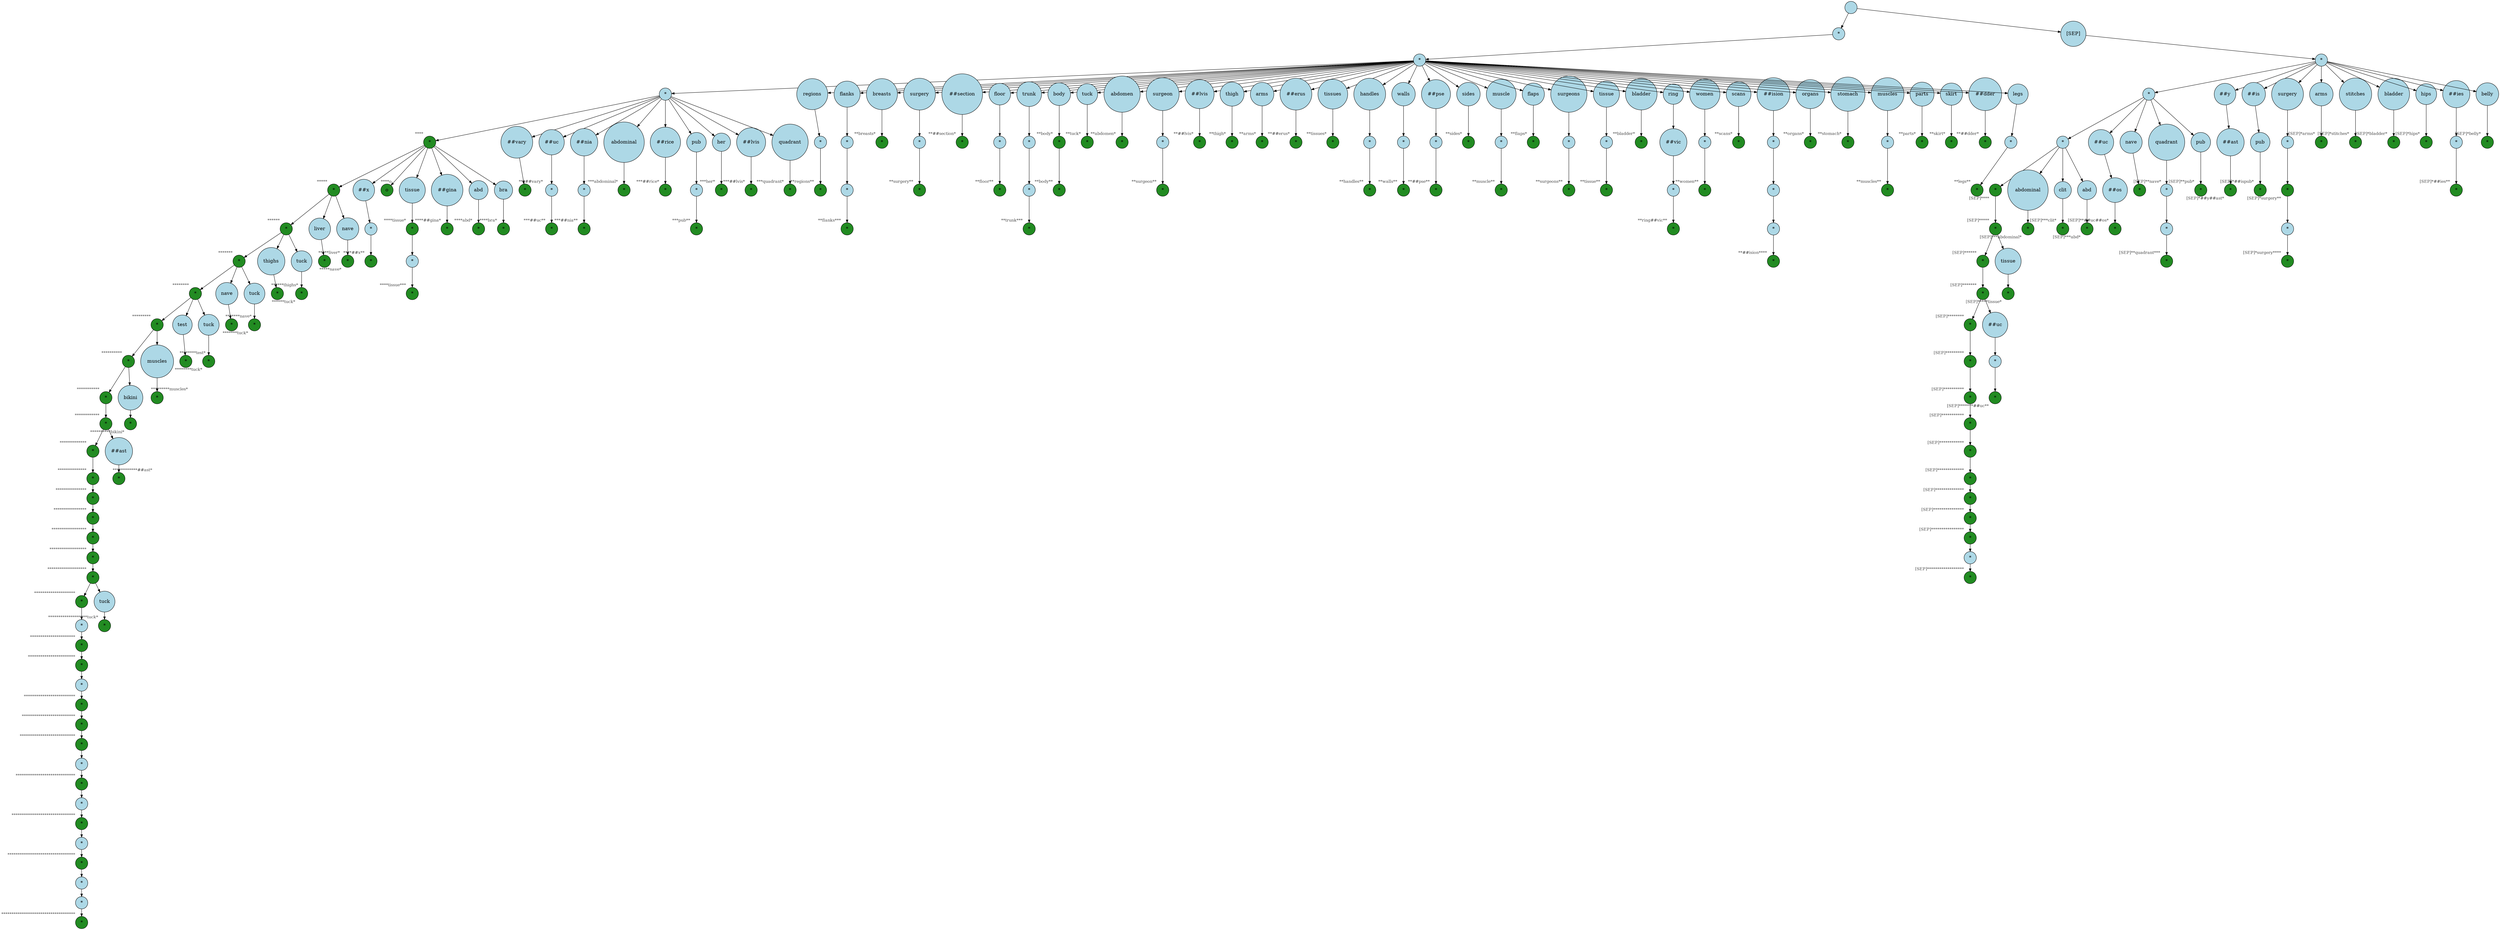 digraph {
graph [
  nodesep=0.25,
  ranksep=0.3,
  splines=line
];
node [
  style=filled,
  fillcolor=lightblue,
  shape=circle
];
edge [
  arrowsize=0.8,
  color=black
];

94421564669136 [
  label=""
];
94421564708488 [
  label="*"
];
140186122334592 [
  label="*"
];
140186122334112 [
  label="*"
];
140186122334496 [
  label="*"
  xlabel=<<FONT COLOR="grey25" POINT-SIZE="12">****</FONT>>
  fillcolor="forestgreen"
  color="black"
];
140186122335552 [
  label="*"
  xlabel=<<FONT COLOR="grey25" POINT-SIZE="12">*****</FONT>>
  fillcolor="forestgreen"
  color="black"
];
140186122332816 [
  label="*"
  xlabel=<<FONT COLOR="grey25" POINT-SIZE="12">******</FONT>>
  fillcolor="forestgreen"
  color="black"
];
140186122333008 [
  label="*"
  xlabel=<<FONT COLOR="grey25" POINT-SIZE="12">*******</FONT>>
  fillcolor="forestgreen"
  color="black"
];
140190421476208 [
  label="*"
  xlabel=<<FONT COLOR="grey25" POINT-SIZE="12">********</FONT>>
  fillcolor="forestgreen"
  color="black"
];
140190421477744 [
  label="*"
  xlabel=<<FONT COLOR="grey25" POINT-SIZE="12">*********</FONT>>
  fillcolor="forestgreen"
  color="black"
];
140190421481328 [
  label="*"
  xlabel=<<FONT COLOR="grey25" POINT-SIZE="12">**********</FONT>>
  fillcolor="forestgreen"
  color="black"
];
140190421480048 [
  label="*"
  xlabel=<<FONT COLOR="grey25" POINT-SIZE="12">***********</FONT>>
  fillcolor="forestgreen"
  color="black"
];
140190421475312 [
  label="*"
  xlabel=<<FONT COLOR="grey25" POINT-SIZE="12">************</FONT>>
  fillcolor="forestgreen"
  color="black"
];
140190421479600 [
  label="*"
  xlabel=<<FONT COLOR="grey25" POINT-SIZE="12">*************</FONT>>
  fillcolor="forestgreen"
  color="black"
];
140190421481136 [
  label="*"
  xlabel=<<FONT COLOR="grey25" POINT-SIZE="12">**************</FONT>>
  fillcolor="forestgreen"
  color="black"
];
140190421471984 [
  label="*"
  xlabel=<<FONT COLOR="grey25" POINT-SIZE="12">***************</FONT>>
  fillcolor="forestgreen"
  color="black"
];
140190421471280 [
  label="*"
  xlabel=<<FONT COLOR="grey25" POINT-SIZE="12">****************</FONT>>
  fillcolor="forestgreen"
  color="black"
];
140190421474992 [
  label="*"
  xlabel=<<FONT COLOR="grey25" POINT-SIZE="12">*****************</FONT>>
  fillcolor="forestgreen"
  color="black"
];
140190421471792 [
  label="*"
  xlabel=<<FONT COLOR="grey25" POINT-SIZE="12">******************</FONT>>
  fillcolor="forestgreen"
  color="black"
];
140190421467440 [
  label="*"
  xlabel=<<FONT COLOR="grey25" POINT-SIZE="12">*******************</FONT>>
  fillcolor="forestgreen"
  color="black"
];
140190421481904 [
  label="*"
  xlabel=<<FONT COLOR="grey25" POINT-SIZE="12">********************</FONT>>
  fillcolor="forestgreen"
  color="black"
];
140190421478768 [
  label="*"
];
140190421477616 [
  label="*"
  xlabel=<<FONT COLOR="grey25" POINT-SIZE="12">**********************</FONT>>
  fillcolor="forestgreen"
  color="black"
];
140190421472048 [
  label="*"
  xlabel=<<FONT COLOR="grey25" POINT-SIZE="12">***********************</FONT>>
  fillcolor="forestgreen"
  color="black"
];
140182260050688 [
  label="*"
];
140182260052928 [
  label="*"
  xlabel=<<FONT COLOR="grey25" POINT-SIZE="12">*************************</FONT>>
  fillcolor="forestgreen"
  color="black"
];
140182260045488 [
  label="*"
  xlabel=<<FONT COLOR="grey25" POINT-SIZE="12">**************************</FONT>>
  fillcolor="forestgreen"
  color="black"
];
140182260046208 [
  label="*"
  xlabel=<<FONT COLOR="grey25" POINT-SIZE="12">***************************</FONT>>
  fillcolor="forestgreen"
  color="black"
];
140182260041248 [
  label="*"
];
140182260052848 [
  label="*"
  xlabel=<<FONT COLOR="grey25" POINT-SIZE="12">*****************************</FONT>>
  fillcolor="forestgreen"
  color="black"
];
140182260051728 [
  label="*"
];
140182260049248 [
  label="*"
  xlabel=<<FONT COLOR="grey25" POINT-SIZE="12">*******************************</FONT>>
  fillcolor="forestgreen"
  color="black"
];
140182260045008 [
  label="*"
];
140182260043088 [
  label="*"
  xlabel=<<FONT COLOR="grey25" POINT-SIZE="12">*********************************</FONT>>
  fillcolor="forestgreen"
  color="black"
];
140182260051088 [
  label="*"
];
140182260048768 [
  label="*"
];
140182260052368 [
  label="*"
  xlabel=<<FONT COLOR="grey25" POINT-SIZE="12">************************************</FONT>>
  fillcolor="forestgreen"
  color="black"
];
140190421467312 [
  label="tuck"
];
140182260051648 [
  label="*"
  xlabel=<<FONT COLOR="grey25" POINT-SIZE="12">*******************tuck*</FONT>>
  fillcolor="forestgreen"
  color="black"
];
140190421472688 [
  label="##ast"
];
140190421471600 [
  label="*"
  xlabel=<<FONT COLOR="grey25" POINT-SIZE="12">************##ast*</FONT>>
  fillcolor="forestgreen"
  color="black"
];
140190421473968 [
  label="bikini"
];
140190421479088 [
  label="*"
  xlabel=<<FONT COLOR="grey25" POINT-SIZE="12">**********bikini*</FONT>>
  fillcolor="forestgreen"
  color="black"
];
140190421471472 [
  label="muscles"
];
140190421469616 [
  label="*"
  xlabel=<<FONT COLOR="grey25" POINT-SIZE="12">*********muscles*</FONT>>
  fillcolor="forestgreen"
  color="black"
];
140190421476144 [
  label="test"
];
140190421468592 [
  label="*"
  xlabel=<<FONT COLOR="grey25" POINT-SIZE="12">********test*</FONT>>
  fillcolor="forestgreen"
  color="black"
];
140190421480240 [
  label="tuck"
];
140190421476080 [
  label="*"
  xlabel=<<FONT COLOR="grey25" POINT-SIZE="12">********tuck*</FONT>>
  fillcolor="forestgreen"
  color="black"
];
140190421480432 [
  label="nave"
];
140190421473136 [
  label="*"
  xlabel=<<FONT COLOR="grey25" POINT-SIZE="12">*******nave*</FONT>>
  fillcolor="forestgreen"
  color="black"
];
140195117976496 [
  label="tuck"
];
140190428666096 [
  label="*"
  xlabel=<<FONT COLOR="grey25" POINT-SIZE="12">*******tuck*</FONT>>
  fillcolor="forestgreen"
  color="black"
];
140190428666672 [
  label="thighs"
];
140190428674160 [
  label="*"
  xlabel=<<FONT COLOR="grey25" POINT-SIZE="12">******thighs*</FONT>>
  fillcolor="forestgreen"
  color="black"
];
140190428661296 [
  label="tuck"
];
140190428672368 [
  label="*"
  xlabel=<<FONT COLOR="grey25" POINT-SIZE="12">******tuck*</FONT>>
  fillcolor="forestgreen"
  color="black"
];
140190428671856 [
  label="liver"
];
140190428671344 [
  label="*"
  xlabel=<<FONT COLOR="grey25" POINT-SIZE="12">*****liver*</FONT>>
  fillcolor="forestgreen"
  color="black"
];
140190428672688 [
  label="nave"
];
140190428663408 [
  label="*"
  xlabel=<<FONT COLOR="grey25" POINT-SIZE="12">*****nave*</FONT>>
  fillcolor="forestgreen"
  color="black"
];
140186122332768 [
  label="##x"
];
140190428659888 [
  label="*"
];
140190428663856 [
  label="*"
  xlabel=<<FONT COLOR="grey25" POINT-SIZE="12">****##x**</FONT>>
  fillcolor="forestgreen"
  color="black"
];
140182259920848 [
  label="o"
  xlabel=<<FONT COLOR="grey25" POINT-SIZE="12">****o</FONT>>
  fillcolor="forestgreen"
  color="black"
];
140190428665136 [
  label="tissue"
];
140190428662064 [
  label="*"
  xlabel=<<FONT COLOR="grey25" POINT-SIZE="12">****tissue*</FONT>>
  fillcolor="forestgreen"
  color="black"
];
140190428675312 [
  label="*"
];
140190428669040 [
  label="*"
  xlabel=<<FONT COLOR="grey25" POINT-SIZE="12">****tissue***</FONT>>
  fillcolor="forestgreen"
  color="black"
];
140190428663472 [
  label="##gina"
];
140190428661360 [
  label="*"
  xlabel=<<FONT COLOR="grey25" POINT-SIZE="12">****##gina*</FONT>>
  fillcolor="forestgreen"
  color="black"
];
140182259922480 [
  label="abd"
];
140190428668464 [
  label="*"
  xlabel=<<FONT COLOR="grey25" POINT-SIZE="12">****abd*</FONT>>
  fillcolor="forestgreen"
  color="black"
];
140182259924160 [
  label="bra"
];
140190428671792 [
  label="*"
  xlabel=<<FONT COLOR="grey25" POINT-SIZE="12">****bra*</FONT>>
  fillcolor="forestgreen"
  color="black"
];
140190428661808 [
  label="##vary"
];
140190428675888 [
  label="*"
  xlabel=<<FONT COLOR="grey25" POINT-SIZE="12">***##vary*</FONT>>
  fillcolor="forestgreen"
  color="black"
];
140182259923536 [
  label="##uc"
];
140190428673264 [
  label="*"
];
140190428661552 [
  label="*"
  xlabel=<<FONT COLOR="grey25" POINT-SIZE="12">***##uc**</FONT>>
  fillcolor="forestgreen"
  color="black"
];
140190428660272 [
  label="##nia"
];
140190428671728 [
  label="*"
];
140190428665200 [
  label="*"
  xlabel=<<FONT COLOR="grey25" POINT-SIZE="12">***##nia**</FONT>>
  fillcolor="forestgreen"
  color="black"
];
140190428659824 [
  label="abdominal"
];
140190428667312 [
  label="*"
  xlabel=<<FONT COLOR="grey25" POINT-SIZE="12">***abdominal*</FONT>>
  fillcolor="forestgreen"
  color="black"
];
140190428660592 [
  label="##rice"
];
140190428669872 [
  label="*"
  xlabel=<<FONT COLOR="grey25" POINT-SIZE="12">***##rice*</FONT>>
  fillcolor="forestgreen"
  color="black"
];
140182259919792 [
  label="pub"
];
140182259919984 [
  label="*"
];
140190428671536 [
  label="*"
  xlabel=<<FONT COLOR="grey25" POINT-SIZE="12">***pub**</FONT>>
  fillcolor="forestgreen"
  color="black"
];
140182259919936 [
  label="her"
];
140182259919216 [
  label="*"
  xlabel=<<FONT COLOR="grey25" POINT-SIZE="12">***her*</FONT>>
  fillcolor="forestgreen"
  color="black"
];
140190428665520 [
  label="##lvis"
];
140190428668336 [
  label="*"
  xlabel=<<FONT COLOR="grey25" POINT-SIZE="12">***##lvis*</FONT>>
  fillcolor="forestgreen"
  color="black"
];
140190428674416 [
  label="quadrant"
];
140190428675248 [
  label="*"
  xlabel=<<FONT COLOR="grey25" POINT-SIZE="12">***quadrant*</FONT>>
  fillcolor="forestgreen"
  color="black"
];
140190428669168 [
  label="regions"
];
140190428672624 [
  label="*"
];
140190428670640 [
  label="*"
  xlabel=<<FONT COLOR="grey25" POINT-SIZE="12">**regions**</FONT>>
  fillcolor="forestgreen"
  color="black"
];
140190428674928 [
  label="flanks"
];
140190428675568 [
  label="*"
];
140190428663280 [
  label="*"
];
140190428675376 [
  label="*"
  xlabel=<<FONT COLOR="grey25" POINT-SIZE="12">**flanks***</FONT>>
  fillcolor="forestgreen"
  color="black"
];
140190428669488 [
  label="breasts"
];
140190428673968 [
  label="*"
  xlabel=<<FONT COLOR="grey25" POINT-SIZE="12">**breasts*</FONT>>
  fillcolor="forestgreen"
  color="black"
];
140190428673840 [
  label="surgery"
];
140190428674480 [
  label="*"
];
140190428666416 [
  label="*"
  xlabel=<<FONT COLOR="grey25" POINT-SIZE="12">**surgery**</FONT>>
  fillcolor="forestgreen"
  color="black"
];
140190428669552 [
  label="##section"
];
140190428665584 [
  label="*"
  xlabel=<<FONT COLOR="grey25" POINT-SIZE="12">**##section*</FONT>>
  fillcolor="forestgreen"
  color="black"
];
140182259912496 [
  label="floor"
];
140190428665456 [
  label="*"
];
140190428666160 [
  label="*"
  xlabel=<<FONT COLOR="grey25" POINT-SIZE="12">**floor**</FONT>>
  fillcolor="forestgreen"
  color="black"
];
140182259912640 [
  label="trunk"
];
140190428671216 [
  label="*"
];
140190428673584 [
  label="*"
];
140190428662192 [
  label="*"
  xlabel=<<FONT COLOR="grey25" POINT-SIZE="12">**trunk***</FONT>>
  fillcolor="forestgreen"
  color="black"
];
140182259912112 [
  label="body"
];
140182259911248 [
  label="*"
  xlabel=<<FONT COLOR="grey25" POINT-SIZE="12">**body*</FONT>>
  fillcolor="forestgreen"
  color="black"
];
140182260319920 [
  label="*"
  xlabel=<<FONT COLOR="grey25" POINT-SIZE="12">**body**</FONT>>
  fillcolor="forestgreen"
  color="black"
];
140182259911200 [
  label="tuck"
];
140186122814112 [
  label="*"
  xlabel=<<FONT COLOR="grey25" POINT-SIZE="12">**tuck*</FONT>>
  fillcolor="forestgreen"
  color="black"
];
140182260326256 [
  label="abdomen"
];
140182260328688 [
  label="*"
  xlabel=<<FONT COLOR="grey25" POINT-SIZE="12">**abdomen*</FONT>>
  fillcolor="forestgreen"
  color="black"
];
140182260320304 [
  label="surgeon"
];
140182260328752 [
  label="*"
];
140182260329968 [
  label="*"
  xlabel=<<FONT COLOR="grey25" POINT-SIZE="12">**surgeon**</FONT>>
  fillcolor="forestgreen"
  color="black"
];
140182260334192 [
  label="##lvis"
];
140182260332272 [
  label="*"
  xlabel=<<FONT COLOR="grey25" POINT-SIZE="12">**##lvis*</FONT>>
  fillcolor="forestgreen"
  color="black"
];
140186122817472 [
  label="thigh"
];
140182260329712 [
  label="*"
  xlabel=<<FONT COLOR="grey25" POINT-SIZE="12">**thigh*</FONT>>
  fillcolor="forestgreen"
  color="black"
];
140186122815888 [
  label="arms"
];
140186122816800 [
  label="*"
  xlabel=<<FONT COLOR="grey25" POINT-SIZE="12">**arms*</FONT>>
  fillcolor="forestgreen"
  color="black"
];
140182260318896 [
  label="##erus"
];
140182260329136 [
  label="*"
  xlabel=<<FONT COLOR="grey25" POINT-SIZE="12">**##erus*</FONT>>
  fillcolor="forestgreen"
  color="black"
];
140182260319472 [
  label="tissues"
];
140182260333616 [
  label="*"
  xlabel=<<FONT COLOR="grey25" POINT-SIZE="12">**tissues*</FONT>>
  fillcolor="forestgreen"
  color="black"
];
140182260321648 [
  label="handles"
];
140182260319152 [
  label="*"
];
140182260321200 [
  label="*"
  xlabel=<<FONT COLOR="grey25" POINT-SIZE="12">**handles**</FONT>>
  fillcolor="forestgreen"
  color="black"
];
140186122822848 [
  label="walls"
];
140182260320432 [
  label="*"
];
140182260326832 [
  label="*"
  xlabel=<<FONT COLOR="grey25" POINT-SIZE="12">**walls**</FONT>>
  fillcolor="forestgreen"
  color="black"
];
140186122822992 [
  label="##pse"
];
140182260334000 [
  label="*"
];
140182260327408 [
  label="*"
  xlabel=<<FONT COLOR="grey25" POINT-SIZE="12">**##pse**</FONT>>
  fillcolor="forestgreen"
  color="black"
];
140186122823664 [
  label="sides"
];
140182260322032 [
  label="*"
  xlabel=<<FONT COLOR="grey25" POINT-SIZE="12">**sides*</FONT>>
  fillcolor="forestgreen"
  color="black"
];
140182260334128 [
  label="muscle"
];
140182260330160 [
  label="*"
];
140182260330672 [
  label="*"
  xlabel=<<FONT COLOR="grey25" POINT-SIZE="12">**muscle**</FONT>>
  fillcolor="forestgreen"
  color="black"
];
140186122825920 [
  label="flaps"
];
140182260324976 [
  label="*"
  xlabel=<<FONT COLOR="grey25" POINT-SIZE="12">**flaps*</FONT>>
  fillcolor="forestgreen"
  color="black"
];
140182260319792 [
  label="surgeons"
];
140182260327792 [
  label="*"
];
140182260326768 [
  label="*"
  xlabel=<<FONT COLOR="grey25" POINT-SIZE="12">**surgeons**</FONT>>
  fillcolor="forestgreen"
  color="black"
];
140182260322992 [
  label="tissue"
];
140182260319280 [
  label="*"
];
140182260322928 [
  label="*"
  xlabel=<<FONT COLOR="grey25" POINT-SIZE="12">**tissue**</FONT>>
  fillcolor="forestgreen"
  color="black"
];
140182260328880 [
  label="bladder"
];
140182260323696 [
  label="*"
  xlabel=<<FONT COLOR="grey25" POINT-SIZE="12">**bladder*</FONT>>
  fillcolor="forestgreen"
  color="black"
];
140186122821840 [
  label="ring"
];
140182260328560 [
  label="##vic"
];
140182260329328 [
  label="*"
];
140182260318832 [
  label="*"
  xlabel=<<FONT COLOR="grey25" POINT-SIZE="12">**ring##vic**</FONT>>
  fillcolor="forestgreen"
  color="black"
];
140186122821936 [
  label="women"
];
140182260323376 [
  label="*"
];
140182260320048 [
  label="*"
  xlabel=<<FONT COLOR="grey25" POINT-SIZE="12">**women**</FONT>>
  fillcolor="forestgreen"
  color="black"
];
140186122819584 [
  label="scans"
];
140182260320688 [
  label="*"
  xlabel=<<FONT COLOR="grey25" POINT-SIZE="12">**scans*</FONT>>
  fillcolor="forestgreen"
  color="black"
];
140182260327984 [
  label="##ision"
];
140182260327536 [
  label="*"
];
140182260325552 [
  label="*"
];
140182260326064 [
  label="*"
];
140182260325616 [
  label="*"
  xlabel=<<FONT COLOR="grey25" POINT-SIZE="12">**##ision****</FONT>>
  fillcolor="forestgreen"
  color="black"
];
140182260325424 [
  label="organs"
];
140182260329648 [
  label="*"
  xlabel=<<FONT COLOR="grey25" POINT-SIZE="12">**organs*</FONT>>
  fillcolor="forestgreen"
  color="black"
];
140182260322160 [
  label="stomach"
];
140182260331888 [
  label="*"
  xlabel=<<FONT COLOR="grey25" POINT-SIZE="12">**stomach*</FONT>>
  fillcolor="forestgreen"
  color="black"
];
140182260333424 [
  label="muscles"
];
140182260318512 [
  label="*"
];
140182260326640 [
  label="*"
  xlabel=<<FONT COLOR="grey25" POINT-SIZE="12">**muscles**</FONT>>
  fillcolor="forestgreen"
  color="black"
];
140186122828896 [
  label="parts"
];
140182260326896 [
  label="*"
  xlabel=<<FONT COLOR="grey25" POINT-SIZE="12">**parts*</FONT>>
  fillcolor="forestgreen"
  color="black"
];
140186122828512 [
  label="skirt"
];
140182260331504 [
  label="*"
  xlabel=<<FONT COLOR="grey25" POINT-SIZE="12">**skirt*</FONT>>
  fillcolor="forestgreen"
  color="black"
];
140182260321264 [
  label="##dder"
];
140182260324016 [
  label="*"
  xlabel=<<FONT COLOR="grey25" POINT-SIZE="12">**##dder*</FONT>>
  fillcolor="forestgreen"
  color="black"
];
140186122827696 [
  label="legs"
];
140186122823472 [
  label="*"
];
140182260327664 [
  label="*"
  xlabel=<<FONT COLOR="grey25" POINT-SIZE="12">**legs**</FONT>>
  fillcolor="forestgreen"
  color="black"
];
140190428693488 [
  label="[SEP]"
];
140186122828656 [
  label="*"
];
140186122826928 [
  label="*"
];
140182260330352 [
  label="*"
];
140182260332656 [
  label="*"
  xlabel=<<FONT COLOR="grey25" POINT-SIZE="12">[SEP]****</FONT>>
  fillcolor="forestgreen"
  color="black"
];
140182260333680 [
  label="*"
  xlabel=<<FONT COLOR="grey25" POINT-SIZE="12">[SEP]*****</FONT>>
  fillcolor="forestgreen"
  color="black"
];
140182260322864 [
  label="*"
  xlabel=<<FONT COLOR="grey25" POINT-SIZE="12">[SEP]******</FONT>>
  fillcolor="forestgreen"
  color="black"
];
140182260328944 [
  label="*"
  xlabel=<<FONT COLOR="grey25" POINT-SIZE="12">[SEP]*******</FONT>>
  fillcolor="forestgreen"
  color="black"
];
140182260325168 [
  label="*"
  xlabel=<<FONT COLOR="grey25" POINT-SIZE="12">[SEP]********</FONT>>
  fillcolor="forestgreen"
  color="black"
];
140182260318576 [
  label="*"
  xlabel=<<FONT COLOR="grey25" POINT-SIZE="12">[SEP]*********</FONT>>
  fillcolor="forestgreen"
  color="black"
];
140182260321840 [
  label="*"
  xlabel=<<FONT COLOR="grey25" POINT-SIZE="12">[SEP]**********</FONT>>
  fillcolor="forestgreen"
  color="black"
];
140182260330800 [
  label="*"
  xlabel=<<FONT COLOR="grey25" POINT-SIZE="12">[SEP]***********</FONT>>
  fillcolor="forestgreen"
  color="black"
];
140182260327856 [
  label="*"
  xlabel=<<FONT COLOR="grey25" POINT-SIZE="12">[SEP]************</FONT>>
  fillcolor="forestgreen"
  color="black"
];
140182260329776 [
  label="*"
  xlabel=<<FONT COLOR="grey25" POINT-SIZE="12">[SEP]*************</FONT>>
  fillcolor="forestgreen"
  color="black"
];
140182260321328 [
  label="*"
  xlabel=<<FONT COLOR="grey25" POINT-SIZE="12">[SEP]**************</FONT>>
  fillcolor="forestgreen"
  color="black"
];
140182260326512 [
  label="*"
  xlabel=<<FONT COLOR="grey25" POINT-SIZE="12">[SEP]***************</FONT>>
  fillcolor="forestgreen"
  color="black"
];
140182260330864 [
  label="*"
  xlabel=<<FONT COLOR="grey25" POINT-SIZE="12">[SEP]****************</FONT>>
  fillcolor="forestgreen"
  color="black"
];
140182260325104 [
  label="*"
];
140182260324848 [
  label="*"
  xlabel=<<FONT COLOR="grey25" POINT-SIZE="12">[SEP]******************</FONT>>
  fillcolor="forestgreen"
  color="black"
];
140182260333168 [
  label="##uc"
];
140194719483376 [
  label="*"
];
140194719482224 [
  label="*"
  xlabel=<<FONT COLOR="grey25" POINT-SIZE="12">[SEP]*******##uc**</FONT>>
  fillcolor="forestgreen"
  color="black"
];
140194719498096 [
  label="tissue"
];
140194719488112 [
  label="*"
  xlabel=<<FONT COLOR="grey25" POINT-SIZE="12">[SEP]*****tissue*</FONT>>
  fillcolor="forestgreen"
  color="black"
];
140194719485360 [
  label="abdominal"
];
140194719482352 [
  label="*"
  xlabel=<<FONT COLOR="grey25" POINT-SIZE="12">[SEP]***abdominal*</FONT>>
  fillcolor="forestgreen"
  color="black"
];
140194719495344 [
  label="clit"
];
140194719491888 [
  label="*"
  xlabel=<<FONT COLOR="grey25" POINT-SIZE="12">[SEP]***clit*</FONT>>
  fillcolor="forestgreen"
  color="black"
];
140194719494960 [
  label="abd"
];
140194719492144 [
  label="*"
  xlabel=<<FONT COLOR="grey25" POINT-SIZE="12">[SEP]***abd*</FONT>>
  fillcolor="forestgreen"
  color="black"
];
140194719487152 [
  label="##uc"
];
140194719487088 [
  label="##os"
];
140194719483760 [
  label="*"
  xlabel=<<FONT COLOR="grey25" POINT-SIZE="12">[SEP]**##uc##os*</FONT>>
  fillcolor="forestgreen"
  color="black"
];
140194719482992 [
  label="nave"
];
140194719484784 [
  label="*"
  xlabel=<<FONT COLOR="grey25" POINT-SIZE="12">[SEP]**nave*</FONT>>
  fillcolor="forestgreen"
  color="black"
];
140194719493360 [
  label="quadrant"
];
140194719491824 [
  label="*"
];
140194719488432 [
  label="*"
];
140194719487600 [
  label="*"
  xlabel=<<FONT COLOR="grey25" POINT-SIZE="12">[SEP]**quadrant***</FONT>>
  fillcolor="forestgreen"
  color="black"
];
140194917193712 [
  label="pub"
];
140194917202992 [
  label="*"
  xlabel=<<FONT COLOR="grey25" POINT-SIZE="12">[SEP]**pub*</FONT>>
  fillcolor="forestgreen"
  color="black"
];
140194917192944 [
  label="##y"
];
140194917192432 [
  label="##ast"
];
140194917191920 [
  label="*"
  xlabel=<<FONT COLOR="grey25" POINT-SIZE="12">[SEP]*##y##ast*</FONT>>
  fillcolor="forestgreen"
  color="black"
];
140194917192816 [
  label="##is"
];
140194917193264 [
  label="pub"
];
140194917202544 [
  label="*"
  xlabel=<<FONT COLOR="grey25" POINT-SIZE="12">[SEP]*##ispub*</FONT>>
  fillcolor="forestgreen"
  color="black"
];
140194917193392 [
  label="surgery"
];
140194917202096 [
  label="*"
];
140194917197680 [
  label="*"
  xlabel=<<FONT COLOR="grey25" POINT-SIZE="12">[SEP]*surgery**</FONT>>
  fillcolor="forestgreen"
  color="black"
];
140194917192752 [
  label="*"
];
140194917189616 [
  label="*"
  xlabel=<<FONT COLOR="grey25" POINT-SIZE="12">[SEP]*surgery****</FONT>>
  fillcolor="forestgreen"
  color="black"
];
140194917200368 [
  label="arms"
];
140194719096048 [
  label="*"
  xlabel=<<FONT COLOR="grey25" POINT-SIZE="12">[SEP]*arms*</FONT>>
  fillcolor="forestgreen"
  color="black"
];
140194719099632 [
  label="stitches"
];
140194719098672 [
  label="*"
  xlabel=<<FONT COLOR="grey25" POINT-SIZE="12">[SEP]*stitches*</FONT>>
  fillcolor="forestgreen"
  color="black"
];
140194719098992 [
  label="bladder"
];
140194719097712 [
  label="*"
  xlabel=<<FONT COLOR="grey25" POINT-SIZE="12">[SEP]*bladder*</FONT>>
  fillcolor="forestgreen"
  color="black"
];
140194719097584 [
  label="hips"
];
140194719099888 [
  label="*"
  xlabel=<<FONT COLOR="grey25" POINT-SIZE="12">[SEP]*hips*</FONT>>
  fillcolor="forestgreen"
  color="black"
];
140194719094704 [
  label="##ies"
];
140194719100144 [
  label="*"
];
140194719100656 [
  label="*"
  xlabel=<<FONT COLOR="grey25" POINT-SIZE="12">[SEP]*##ies**</FONT>>
  fillcolor="forestgreen"
  color="black"
];
140194719095344 [
  label="belly"
];
140194719095408 [
  label="*"
  xlabel=<<FONT COLOR="grey25" POINT-SIZE="12">[SEP]*belly*</FONT>>
  fillcolor="forestgreen"
  color="black"
];
140182260048768 -> 140182260052368 [

];
140182260051088 -> 140182260048768 [

];
140182260043088 -> 140182260051088 [

];
140182260045008 -> 140182260043088 [

];
140182260049248 -> 140182260045008 [

];
140182260051728 -> 140182260049248 [

];
140182260052848 -> 140182260051728 [

];
140182260041248 -> 140182260052848 [

];
140182260046208 -> 140182260041248 [

];
140182260045488 -> 140182260046208 [

];
140182260052928 -> 140182260045488 [

];
140182260050688 -> 140182260052928 [

];
140190421472048 -> 140182260050688 [

];
140190421477616 -> 140190421472048 [

];
140190421478768 -> 140190421477616 [

];
140190421481904 -> 140190421478768 [

];
140190421467440 -> 140190421481904 [

];
140190421467312 -> 140182260051648 [

];
140190421467440 -> 140190421467312 [

];
140190421471792 -> 140190421467440 [

];
140190421474992 -> 140190421471792 [

];
140190421471280 -> 140190421474992 [

];
140190421471984 -> 140190421471280 [

];
140190421481136 -> 140190421471984 [

];
140190421479600 -> 140190421481136 [

];
140190421475312 -> 140190421479600 [

];
140190421472688 -> 140190421471600 [

];
140190421475312 -> 140190421472688 [

];
140190421480048 -> 140190421475312 [

];
140190421481328 -> 140190421480048 [

];
140190421473968 -> 140190421479088 [

];
140190421481328 -> 140190421473968 [

];
140190421477744 -> 140190421481328 [

];
140190421471472 -> 140190421469616 [

];
140190421477744 -> 140190421471472 [

];
140190421476208 -> 140190421477744 [

];
140190421476144 -> 140190421468592 [

];
140190421476208 -> 140190421476144 [

];
140190421480240 -> 140190421476080 [

];
140190421476208 -> 140190421480240 [

];
140186122333008 -> 140190421476208 [

];
140190421480432 -> 140190421473136 [

];
140186122333008 -> 140190421480432 [

];
140195117976496 -> 140190428666096 [

];
140186122333008 -> 140195117976496 [

];
140186122332816 -> 140186122333008 [

];
140190428666672 -> 140190428674160 [

];
140186122332816 -> 140190428666672 [

];
140190428661296 -> 140190428672368 [

];
140186122332816 -> 140190428661296 [

];
140186122335552 -> 140186122332816 [

];
140190428671856 -> 140190428671344 [

];
140186122335552 -> 140190428671856 [

];
140190428672688 -> 140190428663408 [

];
140186122335552 -> 140190428672688 [

];
140186122334496 -> 140186122335552 [

];
140190428659888 -> 140190428663856 [

];
140186122332768 -> 140190428659888 [

];
140186122334496 -> 140186122332768 [

];
140186122334496 -> 140182259920848 [

];
140190428675312 -> 140190428669040 [

];
140190428662064 -> 140190428675312 [

];
140190428665136 -> 140190428662064 [

];
140186122334496 -> 140190428665136 [

];
140190428663472 -> 140190428661360 [

];
140186122334496 -> 140190428663472 [

];
140182259922480 -> 140190428668464 [

];
140186122334496 -> 140182259922480 [

];
140182259924160 -> 140190428671792 [

];
140186122334496 -> 140182259924160 [

];
140186122334112 -> 140186122334496 [

];
140190428661808 -> 140190428675888 [

];
140186122334112 -> 140190428661808 [

];
140190428673264 -> 140190428661552 [

];
140182259923536 -> 140190428673264 [

];
140186122334112 -> 140182259923536 [

];
140190428671728 -> 140190428665200 [

];
140190428660272 -> 140190428671728 [

];
140186122334112 -> 140190428660272 [

];
140190428659824 -> 140190428667312 [

];
140186122334112 -> 140190428659824 [

];
140190428660592 -> 140190428669872 [

];
140186122334112 -> 140190428660592 [

];
140182259919984 -> 140190428671536 [

];
140182259919792 -> 140182259919984 [

];
140186122334112 -> 140182259919792 [

];
140182259919936 -> 140182259919216 [

];
140186122334112 -> 140182259919936 [

];
140190428665520 -> 140190428668336 [

];
140186122334112 -> 140190428665520 [

];
140190428674416 -> 140190428675248 [

];
140186122334112 -> 140190428674416 [

];
140186122334592 -> 140186122334112 [

];
140190428672624 -> 140190428670640 [

];
140190428669168 -> 140190428672624 [

];
140186122334592 -> 140190428669168 [

];
140190428663280 -> 140190428675376 [

];
140190428675568 -> 140190428663280 [

];
140190428674928 -> 140190428675568 [

];
140186122334592 -> 140190428674928 [

];
140190428669488 -> 140190428673968 [

];
140186122334592 -> 140190428669488 [

];
140190428674480 -> 140190428666416 [

];
140190428673840 -> 140190428674480 [

];
140186122334592 -> 140190428673840 [

];
140190428669552 -> 140190428665584 [

];
140186122334592 -> 140190428669552 [

];
140190428665456 -> 140190428666160 [

];
140182259912496 -> 140190428665456 [

];
140186122334592 -> 140182259912496 [

];
140190428673584 -> 140190428662192 [

];
140190428671216 -> 140190428673584 [

];
140182259912640 -> 140190428671216 [

];
140186122334592 -> 140182259912640 [

];
140182259911248 -> 140182260319920 [

];
140182259912112 -> 140182259911248 [

];
140186122334592 -> 140182259912112 [

];
140182259911200 -> 140186122814112 [

];
140186122334592 -> 140182259911200 [

];
140182260326256 -> 140182260328688 [

];
140186122334592 -> 140182260326256 [

];
140182260328752 -> 140182260329968 [

];
140182260320304 -> 140182260328752 [

];
140186122334592 -> 140182260320304 [

];
140182260334192 -> 140182260332272 [

];
140186122334592 -> 140182260334192 [

];
140186122817472 -> 140182260329712 [

];
140186122334592 -> 140186122817472 [

];
140186122815888 -> 140186122816800 [

];
140186122334592 -> 140186122815888 [

];
140182260318896 -> 140182260329136 [

];
140186122334592 -> 140182260318896 [

];
140182260319472 -> 140182260333616 [

];
140186122334592 -> 140182260319472 [

];
140182260319152 -> 140182260321200 [

];
140182260321648 -> 140182260319152 [

];
140186122334592 -> 140182260321648 [

];
140182260320432 -> 140182260326832 [

];
140186122822848 -> 140182260320432 [

];
140186122334592 -> 140186122822848 [

];
140182260334000 -> 140182260327408 [

];
140186122822992 -> 140182260334000 [

];
140186122334592 -> 140186122822992 [

];
140186122823664 -> 140182260322032 [

];
140186122334592 -> 140186122823664 [

];
140182260330160 -> 140182260330672 [

];
140182260334128 -> 140182260330160 [

];
140186122334592 -> 140182260334128 [

];
140186122825920 -> 140182260324976 [

];
140186122334592 -> 140186122825920 [

];
140182260327792 -> 140182260326768 [

];
140182260319792 -> 140182260327792 [

];
140186122334592 -> 140182260319792 [

];
140182260319280 -> 140182260322928 [

];
140182260322992 -> 140182260319280 [

];
140186122334592 -> 140182260322992 [

];
140182260328880 -> 140182260323696 [

];
140186122334592 -> 140182260328880 [

];
140182260329328 -> 140182260318832 [

];
140182260328560 -> 140182260329328 [

];
140186122821840 -> 140182260328560 [

];
140186122334592 -> 140186122821840 [

];
140182260323376 -> 140182260320048 [

];
140186122821936 -> 140182260323376 [

];
140186122334592 -> 140186122821936 [

];
140186122819584 -> 140182260320688 [

];
140186122334592 -> 140186122819584 [

];
140182260326064 -> 140182260325616 [

];
140182260325552 -> 140182260326064 [

];
140182260327536 -> 140182260325552 [

];
140182260327984 -> 140182260327536 [

];
140186122334592 -> 140182260327984 [

];
140182260325424 -> 140182260329648 [

];
140186122334592 -> 140182260325424 [

];
140182260322160 -> 140182260331888 [

];
140186122334592 -> 140182260322160 [

];
140182260318512 -> 140182260326640 [

];
140182260333424 -> 140182260318512 [

];
140186122334592 -> 140182260333424 [

];
140186122828896 -> 140182260326896 [

];
140186122334592 -> 140186122828896 [

];
140186122828512 -> 140182260331504 [

];
140186122334592 -> 140186122828512 [

];
140182260321264 -> 140182260324016 [

];
140186122334592 -> 140182260321264 [

];
140186122823472 -> 140182260327664 [

];
140186122827696 -> 140186122823472 [

];
140186122334592 -> 140186122827696 [

];
94421564708488 -> 140186122334592 [

];
94421564669136 -> 94421564708488 [

];
140182260325104 -> 140182260324848 [

];
140182260330864 -> 140182260325104 [

];
140182260326512 -> 140182260330864 [

];
140182260321328 -> 140182260326512 [

];
140182260329776 -> 140182260321328 [

];
140182260327856 -> 140182260329776 [

];
140182260330800 -> 140182260327856 [

];
140182260321840 -> 140182260330800 [

];
140182260318576 -> 140182260321840 [

];
140182260325168 -> 140182260318576 [

];
140182260328944 -> 140182260325168 [

];
140194719483376 -> 140194719482224 [

];
140182260333168 -> 140194719483376 [

];
140182260328944 -> 140182260333168 [

];
140182260322864 -> 140182260328944 [

];
140182260333680 -> 140182260322864 [

];
140194719498096 -> 140194719488112 [

];
140182260333680 -> 140194719498096 [

];
140182260332656 -> 140182260333680 [

];
140182260330352 -> 140182260332656 [

];
140194719485360 -> 140194719482352 [

];
140182260330352 -> 140194719485360 [

];
140194719495344 -> 140194719491888 [

];
140182260330352 -> 140194719495344 [

];
140194719494960 -> 140194719492144 [

];
140182260330352 -> 140194719494960 [

];
140186122826928 -> 140182260330352 [

];
140194719487088 -> 140194719483760 [

];
140194719487152 -> 140194719487088 [

];
140186122826928 -> 140194719487152 [

];
140194719482992 -> 140194719484784 [

];
140186122826928 -> 140194719482992 [

];
140194719488432 -> 140194719487600 [

];
140194719491824 -> 140194719488432 [

];
140194719493360 -> 140194719491824 [

];
140186122826928 -> 140194719493360 [

];
140194917193712 -> 140194917202992 [

];
140186122826928 -> 140194917193712 [

];
140186122828656 -> 140186122826928 [

];
140194917192432 -> 140194917191920 [

];
140194917192944 -> 140194917192432 [

];
140186122828656 -> 140194917192944 [

];
140194917193264 -> 140194917202544 [

];
140194917192816 -> 140194917193264 [

];
140186122828656 -> 140194917192816 [

];
140194917192752 -> 140194917189616 [

];
140194917197680 -> 140194917192752 [

];
140194917202096 -> 140194917197680 [

];
140194917193392 -> 140194917202096 [

];
140186122828656 -> 140194917193392 [

];
140194917200368 -> 140194719096048 [

];
140186122828656 -> 140194917200368 [

];
140194719099632 -> 140194719098672 [

];
140186122828656 -> 140194719099632 [

];
140194719098992 -> 140194719097712 [

];
140186122828656 -> 140194719098992 [

];
140194719097584 -> 140194719099888 [

];
140186122828656 -> 140194719097584 [

];
140194719100144 -> 140194719100656 [

];
140194719094704 -> 140194719100144 [

];
140186122828656 -> 140194719094704 [

];
140194719095344 -> 140194719095408 [

];
140186122828656 -> 140194719095344 [

];
140190428693488 -> 140186122828656 [

];
94421564669136 -> 140190428693488 [

];
}